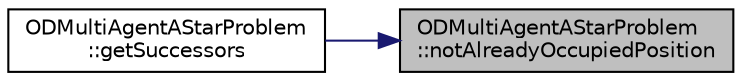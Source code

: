 digraph "ODMultiAgentAStarProblem::notAlreadyOccupiedPosition"
{
 // INTERACTIVE_SVG=YES
 // LATEX_PDF_SIZE
  edge [fontname="Helvetica",fontsize="10",labelfontname="Helvetica",labelfontsize="10"];
  node [fontname="Helvetica",fontsize="10",shape=record];
  rankdir="RL";
  Node1 [label="ODMultiAgentAStarProblem\l::notAlreadyOccupiedPosition",height=0.2,width=0.4,color="black", fillcolor="grey75", style="filled", fontcolor="black",tooltip=" "];
  Node1 -> Node2 [dir="back",color="midnightblue",fontsize="10",style="solid",fontname="Helvetica"];
  Node2 [label="ODMultiAgentAStarProblem\l::getSuccessors",height=0.2,width=0.4,color="black", fillcolor="white", style="filled",URL="$classODMultiAgentAStarProblem.html#a8aa902b954786290f38294763b0776b8",tooltip=" "];
}
